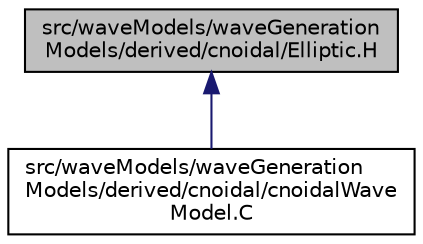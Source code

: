 digraph "src/waveModels/waveGenerationModels/derived/cnoidal/Elliptic.H"
{
  bgcolor="transparent";
  edge [fontname="Helvetica",fontsize="10",labelfontname="Helvetica",labelfontsize="10"];
  node [fontname="Helvetica",fontsize="10",shape=record];
  Node1 [label="src/waveModels/waveGeneration\lModels/derived/cnoidal/Elliptic.H",height=0.2,width=0.4,color="black", fillcolor="grey75", style="filled" fontcolor="black"];
  Node1 -> Node2 [dir="back",color="midnightblue",fontsize="10",style="solid",fontname="Helvetica"];
  Node2 [label="src/waveModels/waveGeneration\lModels/derived/cnoidal/cnoidalWave\lModel.C",height=0.2,width=0.4,color="black",URL="$cnoidalWaveModel_8C.html"];
}
